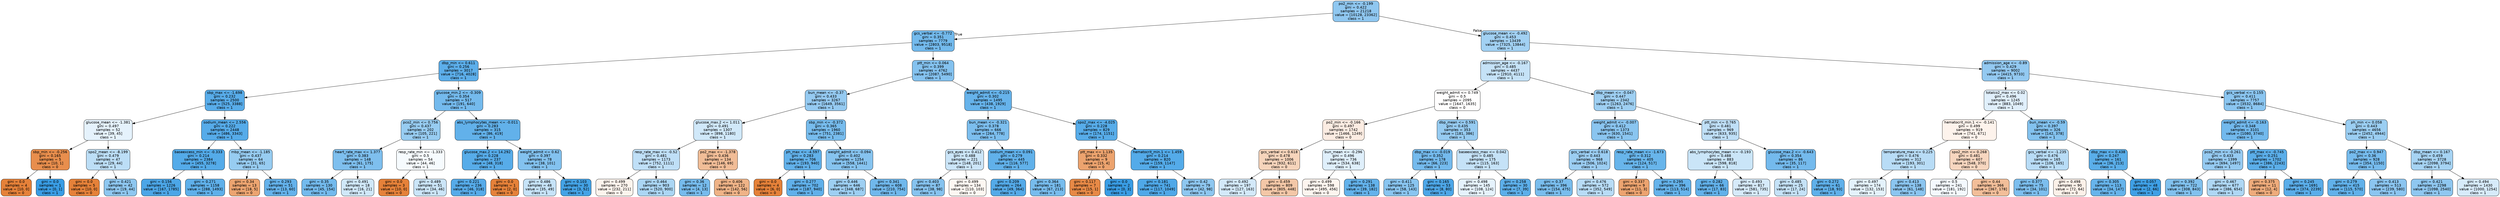 digraph Tree {
node [shape=box, style="filled, rounded", color="black", fontname="helvetica"] ;
edge [fontname="helvetica"] ;
0 [label="po2_min <= -0.199\ngini = 0.422\nsamples = 21218\nvalue = [10128, 23362]\nclass = 1", fillcolor="#8fc7f0"] ;
1 [label="gcs_verbal <= -0.772\ngini = 0.351\nsamples = 7779\nvalue = [2803, 9518]\nclass = 1", fillcolor="#73baed"] ;
0 -> 1 [labeldistance=2.5, labelangle=45, headlabel="True"] ;
2 [label="dbp_min <= 0.611\ngini = 0.256\nsamples = 3017\nvalue = [716, 4028]\nclass = 1", fillcolor="#5caeea"] ;
1 -> 2 ;
3 [label="sbp_max <= -1.698\ngini = 0.232\nsamples = 2500\nvalue = [525, 3388]\nclass = 1", fillcolor="#58ace9"] ;
2 -> 3 ;
4 [label="glucose_mean <= -1.381\ngini = 0.497\nsamples = 52\nvalue = [39, 45]\nclass = 1", fillcolor="#e5f2fc"] ;
3 -> 4 ;
5 [label="sbp_min <= -0.256\ngini = 0.165\nsamples = 5\nvalue = [10, 1]\nclass = 0", fillcolor="#e88e4d"] ;
4 -> 5 ;
6 [label="gini = 0.0\nsamples = 4\nvalue = [10, 0]\nclass = 0", fillcolor="#e58139"] ;
5 -> 6 ;
7 [label="gini = 0.0\nsamples = 1\nvalue = [0, 1]\nclass = 1", fillcolor="#399de5"] ;
5 -> 7 ;
8 [label="spo2_mean <= -8.199\ngini = 0.479\nsamples = 47\nvalue = [29, 44]\nclass = 1", fillcolor="#bcdef6"] ;
4 -> 8 ;
9 [label="gini = 0.0\nsamples = 5\nvalue = [10, 0]\nclass = 0", fillcolor="#e58139"] ;
8 -> 9 ;
10 [label="gini = 0.421\nsamples = 42\nvalue = [19, 44]\nclass = 1", fillcolor="#8ec7f0"] ;
8 -> 10 ;
11 [label="sodium_mean <= 2.556\ngini = 0.222\nsamples = 2448\nvalue = [486, 3343]\nclass = 1", fillcolor="#56abe9"] ;
3 -> 11 ;
12 [label="baseexcess_min <= -0.333\ngini = 0.214\nsamples = 2384\nvalue = [455, 3278]\nclass = 1", fillcolor="#54abe9"] ;
11 -> 12 ;
13 [label="gini = 0.156\nsamples = 1226\nvalue = [167, 1785]\nclass = 1", fillcolor="#4ca6e7"] ;
12 -> 13 ;
14 [label="gini = 0.271\nsamples = 1158\nvalue = [288, 1493]\nclass = 1", fillcolor="#5fb0ea"] ;
12 -> 14 ;
15 [label="mbp_mean <= -1.185\ngini = 0.437\nsamples = 64\nvalue = [31, 65]\nclass = 1", fillcolor="#97ccf1"] ;
11 -> 15 ;
16 [label="gini = 0.34\nsamples = 13\nvalue = [18, 5]\nclass = 0", fillcolor="#eca470"] ;
15 -> 16 ;
17 [label="gini = 0.293\nsamples = 51\nvalue = [13, 60]\nclass = 1", fillcolor="#64b2eb"] ;
15 -> 17 ;
18 [label="glucose_min.2 <= -0.309\ngini = 0.354\nsamples = 517\nvalue = [191, 640]\nclass = 1", fillcolor="#74baed"] ;
2 -> 18 ;
19 [label="pco2_min <= 0.756\ngini = 0.437\nsamples = 202\nvalue = [105, 221]\nclass = 1", fillcolor="#97ccf1"] ;
18 -> 19 ;
20 [label="heart_rate_max <= 1.377\ngini = 0.383\nsamples = 148\nvalue = [61, 175]\nclass = 1", fillcolor="#7ebfee"] ;
19 -> 20 ;
21 [label="gini = 0.35\nsamples = 130\nvalue = [45, 154]\nclass = 1", fillcolor="#73baed"] ;
20 -> 21 ;
22 [label="gini = 0.491\nsamples = 18\nvalue = [16, 21]\nclass = 1", fillcolor="#d0e8f9"] ;
20 -> 22 ;
23 [label="resp_rate_min <= -1.333\ngini = 0.5\nsamples = 54\nvalue = [44, 46]\nclass = 1", fillcolor="#f6fbfe"] ;
19 -> 23 ;
24 [label="gini = 0.0\nsamples = 3\nvalue = [10, 0]\nclass = 0", fillcolor="#e58139"] ;
23 -> 24 ;
25 [label="gini = 0.489\nsamples = 51\nvalue = [34, 46]\nclass = 1", fillcolor="#cbe5f8"] ;
23 -> 25 ;
26 [label="abs_lymphocytes_mean <= -0.011\ngini = 0.283\nsamples = 315\nvalue = [86, 419]\nclass = 1", fillcolor="#62b1ea"] ;
18 -> 26 ;
27 [label="glucose_max.2 <= 14.292\ngini = 0.228\nsamples = 237\nvalue = [48, 318]\nclass = 1", fillcolor="#57ace9"] ;
26 -> 27 ;
28 [label="gini = 0.221\nsamples = 236\nvalue = [46, 318]\nclass = 1", fillcolor="#56abe9"] ;
27 -> 28 ;
29 [label="gini = 0.0\nsamples = 1\nvalue = [2, 0]\nclass = 0", fillcolor="#e58139"] ;
27 -> 29 ;
30 [label="weight_admit <= 0.62\ngini = 0.397\nsamples = 78\nvalue = [38, 101]\nclass = 1", fillcolor="#83c2ef"] ;
26 -> 30 ;
31 [label="gini = 0.486\nsamples = 48\nvalue = [35, 49]\nclass = 1", fillcolor="#c6e3f8"] ;
30 -> 31 ;
32 [label="gini = 0.103\nsamples = 30\nvalue = [3, 52]\nclass = 1", fillcolor="#44a3e6"] ;
30 -> 32 ;
33 [label="ptt_min <= 0.064\ngini = 0.399\nsamples = 4762\nvalue = [2087, 5490]\nclass = 1", fillcolor="#84c2ef"] ;
1 -> 33 ;
34 [label="bun_mean <= -0.37\ngini = 0.433\nsamples = 3267\nvalue = [1649, 3561]\nclass = 1", fillcolor="#95caf1"] ;
33 -> 34 ;
35 [label="glucose_max.2 <= 1.011\ngini = 0.491\nsamples = 1307\nvalue = [898, 1180]\nclass = 1", fillcolor="#d0e8f9"] ;
34 -> 35 ;
36 [label="resp_rate_max <= -0.52\ngini = 0.481\nsamples = 1173\nvalue = [752, 1111]\nclass = 1", fillcolor="#bfdff7"] ;
35 -> 36 ;
37 [label="gini = 0.499\nsamples = 270\nvalue = [232, 211]\nclass = 0", fillcolor="#fdf4ed"] ;
36 -> 37 ;
38 [label="gini = 0.464\nsamples = 903\nvalue = [520, 900]\nclass = 1", fillcolor="#abd6f4"] ;
36 -> 38 ;
39 [label="po2_max <= -1.378\ngini = 0.436\nsamples = 134\nvalue = [146, 69]\nclass = 0", fillcolor="#f1bd97"] ;
35 -> 39 ;
40 [label="gini = 0.36\nsamples = 12\nvalue = [4, 13]\nclass = 1", fillcolor="#76bbed"] ;
39 -> 40 ;
41 [label="gini = 0.406\nsamples = 122\nvalue = [142, 56]\nclass = 0", fillcolor="#efb387"] ;
39 -> 41 ;
42 [label="sbp_min <= -0.372\ngini = 0.365\nsamples = 1960\nvalue = [751, 2381]\nclass = 1", fillcolor="#77bced"] ;
34 -> 42 ;
43 [label="ph_max <= -4.597\ngini = 0.283\nsamples = 706\nvalue = [193, 940]\nclass = 1", fillcolor="#62b1ea"] ;
42 -> 43 ;
44 [label="gini = 0.0\nsamples = 4\nvalue = [6, 0]\nclass = 0", fillcolor="#e58139"] ;
43 -> 44 ;
45 [label="gini = 0.277\nsamples = 702\nvalue = [187, 940]\nclass = 1", fillcolor="#60b0ea"] ;
43 -> 45 ;
46 [label="weight_admit <= -0.094\ngini = 0.402\nsamples = 1254\nvalue = [558, 1441]\nclass = 1", fillcolor="#86c3ef"] ;
42 -> 46 ;
47 [label="gini = 0.446\nsamples = 646\nvalue = [348, 687]\nclass = 1", fillcolor="#9dcff2"] ;
46 -> 47 ;
48 [label="gini = 0.341\nsamples = 608\nvalue = [210, 754]\nclass = 1", fillcolor="#70b8ec"] ;
46 -> 48 ;
49 [label="weight_admit <= -0.215\ngini = 0.302\nsamples = 1495\nvalue = [438, 1929]\nclass = 1", fillcolor="#66b3eb"] ;
33 -> 49 ;
50 [label="bun_mean <= -0.321\ngini = 0.378\nsamples = 666\nvalue = [264, 778]\nclass = 1", fillcolor="#7cbeee"] ;
49 -> 50 ;
51 [label="gcs_eyes <= 0.412\ngini = 0.488\nsamples = 221\nvalue = [148, 201]\nclass = 1", fillcolor="#cbe5f8"] ;
50 -> 51 ;
52 [label="gini = 0.403\nsamples = 87\nvalue = [38, 98]\nclass = 1", fillcolor="#86c3ef"] ;
51 -> 52 ;
53 [label="gini = 0.499\nsamples = 134\nvalue = [110, 103]\nclass = 0", fillcolor="#fdf7f2"] ;
51 -> 53 ;
54 [label="sodium_mean <= 0.091\ngini = 0.279\nsamples = 445\nvalue = [116, 577]\nclass = 1", fillcolor="#61b1ea"] ;
50 -> 54 ;
55 [label="gini = 0.209\nsamples = 264\nvalue = [49, 364]\nclass = 1", fillcolor="#54aae8"] ;
54 -> 55 ;
56 [label="gini = 0.364\nsamples = 181\nvalue = [67, 213]\nclass = 1", fillcolor="#77bced"] ;
54 -> 56 ;
57 [label="spo2_max <= -4.025\ngini = 0.228\nsamples = 829\nvalue = [174, 1151]\nclass = 1", fillcolor="#57ace9"] ;
49 -> 57 ;
58 [label="ptt_max <= 1.135\ngini = 0.332\nsamples = 9\nvalue = [15, 4]\nclass = 0", fillcolor="#eca36e"] ;
57 -> 58 ;
59 [label="gini = 0.117\nsamples = 7\nvalue = [15, 1]\nclass = 0", fillcolor="#e78946"] ;
58 -> 59 ;
60 [label="gini = 0.0\nsamples = 2\nvalue = [0, 3]\nclass = 1", fillcolor="#399de5"] ;
58 -> 60 ;
61 [label="hematocrit_min.1 <= 1.459\ngini = 0.214\nsamples = 820\nvalue = [159, 1147]\nclass = 1", fillcolor="#54abe9"] ;
57 -> 61 ;
62 [label="gini = 0.181\nsamples = 741\nvalue = [117, 1049]\nclass = 1", fillcolor="#4fa8e8"] ;
61 -> 62 ;
63 [label="gini = 0.42\nsamples = 79\nvalue = [42, 98]\nclass = 1", fillcolor="#8ec7f0"] ;
61 -> 63 ;
64 [label="glucose_mean <= -0.492\ngini = 0.453\nsamples = 13439\nvalue = [7325, 13844]\nclass = 1", fillcolor="#a2d1f3"] ;
0 -> 64 [labeldistance=2.5, labelangle=-45, headlabel="False"] ;
65 [label="admission_age <= -0.167\ngini = 0.485\nsamples = 4437\nvalue = [2910, 4111]\nclass = 1", fillcolor="#c5e2f7"] ;
64 -> 65 ;
66 [label="weight_admit <= 0.749\ngini = 0.5\nsamples = 2095\nvalue = [1647, 1635]\nclass = 0", fillcolor="#fffefe"] ;
65 -> 66 ;
67 [label="po2_min <= -0.166\ngini = 0.497\nsamples = 1742\nvalue = [1466, 1249]\nclass = 0", fillcolor="#fbece2"] ;
66 -> 67 ;
68 [label="gcs_verbal <= 0.618\ngini = 0.478\nsamples = 1006\nvalue = [932, 611]\nclass = 0", fillcolor="#f6d4bb"] ;
67 -> 68 ;
69 [label="gini = 0.492\nsamples = 197\nvalue = [127, 163]\nclass = 1", fillcolor="#d3e9f9"] ;
68 -> 69 ;
70 [label="gini = 0.459\nsamples = 809\nvalue = [805, 448]\nclass = 0", fillcolor="#f3c7a7"] ;
68 -> 70 ;
71 [label="bun_mean <= -0.296\ngini = 0.496\nsamples = 736\nvalue = [534, 638]\nclass = 1", fillcolor="#dfeffb"] ;
67 -> 71 ;
72 [label="gini = 0.499\nsamples = 598\nvalue = [495, 456]\nclass = 0", fillcolor="#fdf5ef"] ;
71 -> 72 ;
73 [label="gini = 0.291\nsamples = 138\nvalue = [39, 182]\nclass = 1", fillcolor="#63b2eb"] ;
71 -> 73 ;
74 [label="dbp_mean <= 0.591\ngini = 0.435\nsamples = 353\nvalue = [181, 386]\nclass = 1", fillcolor="#96cbf1"] ;
66 -> 74 ;
75 [label="dbp_max <= -0.019\ngini = 0.352\nsamples = 178\nvalue = [66, 223]\nclass = 1", fillcolor="#74baed"] ;
74 -> 75 ;
76 [label="gini = 0.411\nsamples = 125\nvalue = [58, 143]\nclass = 1", fillcolor="#89c5f0"] ;
75 -> 76 ;
77 [label="gini = 0.165\nsamples = 53\nvalue = [8, 80]\nclass = 1", fillcolor="#4da7e8"] ;
75 -> 77 ;
78 [label="baseexcess_max <= 0.042\ngini = 0.485\nsamples = 175\nvalue = [115, 163]\nclass = 1", fillcolor="#c5e2f7"] ;
74 -> 78 ;
79 [label="gini = 0.498\nsamples = 145\nvalue = [108, 124]\nclass = 1", fillcolor="#e5f2fc"] ;
78 -> 79 ;
80 [label="gini = 0.258\nsamples = 30\nvalue = [7, 39]\nclass = 1", fillcolor="#5dafea"] ;
78 -> 80 ;
81 [label="dbp_mean <= -0.047\ngini = 0.447\nsamples = 2342\nvalue = [1263, 2476]\nclass = 1", fillcolor="#9ecff2"] ;
65 -> 81 ;
82 [label="weight_admit <= -0.007\ngini = 0.412\nsamples = 1373\nvalue = [630, 1541]\nclass = 1", fillcolor="#8ac5f0"] ;
81 -> 82 ;
83 [label="gcs_verbal <= 0.618\ngini = 0.443\nsamples = 968\nvalue = [506, 1024]\nclass = 1", fillcolor="#9bcdf2"] ;
82 -> 83 ;
84 [label="gini = 0.37\nsamples = 396\nvalue = [154, 475]\nclass = 1", fillcolor="#79bded"] ;
83 -> 84 ;
85 [label="gini = 0.476\nsamples = 572\nvalue = [352, 549]\nclass = 1", fillcolor="#b8dcf6"] ;
83 -> 85 ;
86 [label="resp_rate_mean <= -1.673\ngini = 0.312\nsamples = 405\nvalue = [124, 517]\nclass = 1", fillcolor="#68b5eb"] ;
82 -> 86 ;
87 [label="gini = 0.337\nsamples = 9\nvalue = [11, 3]\nclass = 0", fillcolor="#eca36f"] ;
86 -> 87 ;
88 [label="gini = 0.295\nsamples = 396\nvalue = [113, 514]\nclass = 1", fillcolor="#65b3eb"] ;
86 -> 88 ;
89 [label="ptt_min <= 0.765\ngini = 0.481\nsamples = 969\nvalue = [633, 935]\nclass = 1", fillcolor="#bfdff7"] ;
81 -> 89 ;
90 [label="abs_lymphocytes_mean <= -0.193\ngini = 0.488\nsamples = 883\nvalue = [598, 818]\nclass = 1", fillcolor="#cae5f8"] ;
89 -> 90 ;
91 [label="gini = 0.282\nsamples = 66\nvalue = [17, 83]\nclass = 1", fillcolor="#62b1ea"] ;
90 -> 91 ;
92 [label="gini = 0.493\nsamples = 817\nvalue = [581, 735]\nclass = 1", fillcolor="#d6eafa"] ;
90 -> 92 ;
93 [label="glucose_max.2 <= -0.643\ngini = 0.354\nsamples = 86\nvalue = [35, 117]\nclass = 1", fillcolor="#74baed"] ;
89 -> 93 ;
94 [label="gini = 0.485\nsamples = 25\nvalue = [17, 24]\nclass = 1", fillcolor="#c5e2f7"] ;
93 -> 94 ;
95 [label="gini = 0.272\nsamples = 61\nvalue = [18, 93]\nclass = 1", fillcolor="#5fb0ea"] ;
93 -> 95 ;
96 [label="admission_age <= -0.89\ngini = 0.429\nsamples = 9002\nvalue = [4415, 9733]\nclass = 1", fillcolor="#93c9f1"] ;
64 -> 96 ;
97 [label="totalco2_max <= 0.02\ngini = 0.496\nsamples = 1245\nvalue = [883, 1049]\nclass = 1", fillcolor="#e0effb"] ;
96 -> 97 ;
98 [label="hematocrit_min.1 <= -0.141\ngini = 0.499\nsamples = 919\nvalue = [741, 671]\nclass = 0", fillcolor="#fdf3ec"] ;
97 -> 98 ;
99 [label="temperature_max <= 0.225\ngini = 0.476\nsamples = 312\nvalue = [193, 301]\nclass = 1", fillcolor="#b8dcf6"] ;
98 -> 99 ;
100 [label="gini = 0.497\nsamples = 174\nvalue = [132, 153]\nclass = 1", fillcolor="#e4f2fb"] ;
99 -> 100 ;
101 [label="gini = 0.413\nsamples = 138\nvalue = [61, 148]\nclass = 1", fillcolor="#8bc5f0"] ;
99 -> 101 ;
102 [label="spo2_min <= 0.268\ngini = 0.481\nsamples = 607\nvalue = [548, 370]\nclass = 0", fillcolor="#f7d6bf"] ;
98 -> 102 ;
103 [label="gini = 0.5\nsamples = 241\nvalue = [181, 192]\nclass = 1", fillcolor="#f4f9fe"] ;
102 -> 103 ;
104 [label="gini = 0.44\nsamples = 366\nvalue = [367, 178]\nclass = 0", fillcolor="#f2be99"] ;
102 -> 104 ;
105 [label="bun_mean <= -0.59\ngini = 0.397\nsamples = 326\nvalue = [142, 378]\nclass = 1", fillcolor="#83c2ef"] ;
97 -> 105 ;
106 [label="gcs_verbal <= -1.235\ngini = 0.476\nsamples = 165\nvalue = [106, 165]\nclass = 1", fillcolor="#b8dcf6"] ;
105 -> 106 ;
107 [label="gini = 0.377\nsamples = 75\nvalue = [34, 101]\nclass = 1", fillcolor="#7cbeee"] ;
106 -> 107 ;
108 [label="gini = 0.498\nsamples = 90\nvalue = [72, 64]\nclass = 0", fillcolor="#fcf1e9"] ;
106 -> 108 ;
109 [label="dbp_max <= 0.438\ngini = 0.247\nsamples = 161\nvalue = [36, 213]\nclass = 1", fillcolor="#5aaee9"] ;
105 -> 109 ;
110 [label="gini = 0.305\nsamples = 113\nvalue = [34, 147]\nclass = 1", fillcolor="#67b4eb"] ;
109 -> 110 ;
111 [label="gini = 0.057\nsamples = 48\nvalue = [2, 66]\nclass = 1", fillcolor="#3fa0e6"] ;
109 -> 111 ;
112 [label="gcs_verbal <= 0.155\ngini = 0.411\nsamples = 7757\nvalue = [3532, 8684]\nclass = 1", fillcolor="#8ac5f0"] ;
96 -> 112 ;
113 [label="weight_admit <= -0.163\ngini = 0.348\nsamples = 3101\nvalue = [1080, 3740]\nclass = 1", fillcolor="#72b9ed"] ;
112 -> 113 ;
114 [label="pco2_min <= -0.261\ngini = 0.433\nsamples = 1399\nvalue = [694, 1497]\nclass = 1", fillcolor="#95caf1"] ;
113 -> 114 ;
115 [label="gini = 0.392\nsamples = 722\nvalue = [308, 843]\nclass = 1", fillcolor="#81c1ee"] ;
114 -> 115 ;
116 [label="gini = 0.467\nsamples = 677\nvalue = [386, 654]\nclass = 1", fillcolor="#aed7f4"] ;
114 -> 116 ;
117 [label="ptt_max <= -0.745\ngini = 0.251\nsamples = 1702\nvalue = [386, 2243]\nclass = 1", fillcolor="#5baee9"] ;
113 -> 117 ;
118 [label="gini = 0.375\nsamples = 11\nvalue = [12, 4]\nclass = 0", fillcolor="#eeab7b"] ;
117 -> 118 ;
119 [label="gini = 0.245\nsamples = 1691\nvalue = [374, 2239]\nclass = 1", fillcolor="#5aade9"] ;
117 -> 119 ;
120 [label="ph_min <= 0.058\ngini = 0.443\nsamples = 4656\nvalue = [2452, 4944]\nclass = 1", fillcolor="#9bcef2"] ;
112 -> 120 ;
121 [label="po2_max <= 0.947\ngini = 0.36\nsamples = 928\nvalue = [354, 1150]\nclass = 1", fillcolor="#76bbed"] ;
120 -> 121 ;
122 [label="gini = 0.279\nsamples = 415\nvalue = [115, 570]\nclass = 1", fillcolor="#61b1ea"] ;
121 -> 122 ;
123 [label="gini = 0.413\nsamples = 513\nvalue = [239, 580]\nclass = 1", fillcolor="#8bc5f0"] ;
121 -> 123 ;
124 [label="dbp_mean <= 0.167\ngini = 0.459\nsamples = 3728\nvalue = [2098, 3794]\nclass = 1", fillcolor="#a6d3f3"] ;
120 -> 124 ;
125 [label="gini = 0.421\nsamples = 2298\nvalue = [1098, 2540]\nclass = 1", fillcolor="#8fc7f0"] ;
124 -> 125 ;
126 [label="gini = 0.494\nsamples = 1430\nvalue = [1000, 1254]\nclass = 1", fillcolor="#d7ebfa"] ;
124 -> 126 ;
}